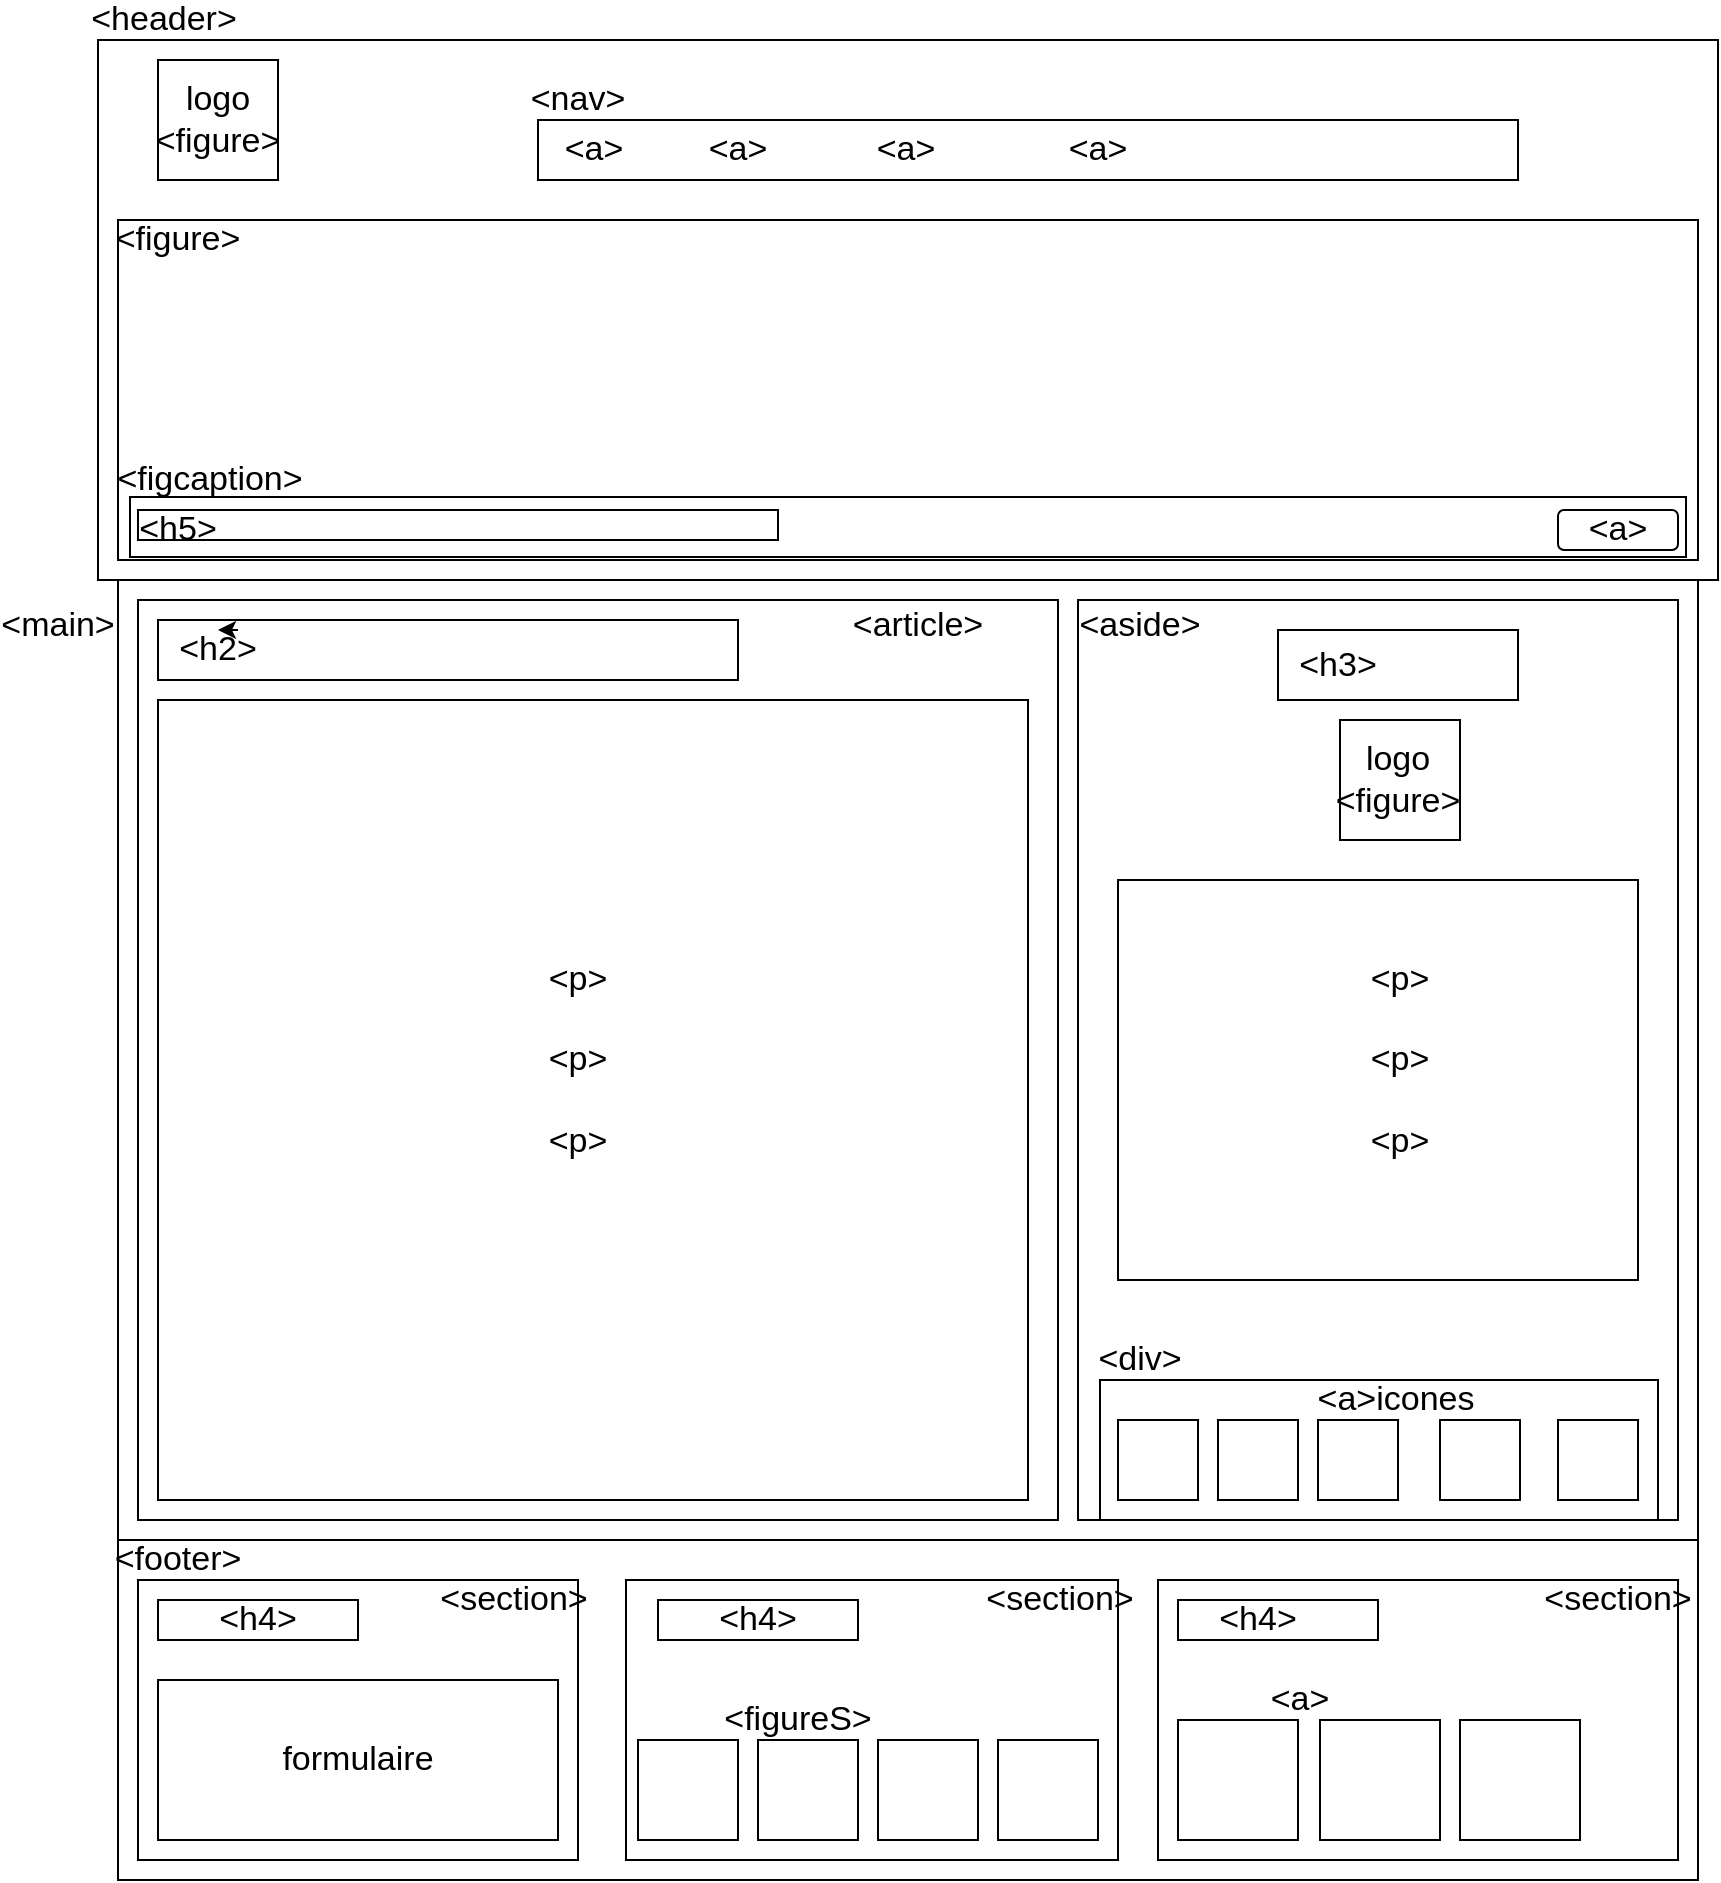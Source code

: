 <mxfile version="14.2.9" type="device"><diagram id="ShRCMU57f60b9tJ7mb_F" name="Page-1"><mxGraphModel dx="1723" dy="979" grid="1" gridSize="10" guides="1" tooltips="1" connect="1" arrows="1" fold="1" page="1" pageScale="1" pageWidth="827" pageHeight="1169" math="0" shadow="0"><root><mxCell id="0"/><mxCell id="1" parent="0"/><mxCell id="r5tn5kMmIjQebfBbCM3f-8" value="" style="rounded=0;whiteSpace=wrap;html=1;" vertex="1" parent="1"><mxGeometry x="20" y="300" width="790" height="480" as="geometry"/></mxCell><mxCell id="r5tn5kMmIjQebfBbCM3f-9" value="" style="rounded=0;whiteSpace=wrap;html=1;" vertex="1" parent="1"><mxGeometry x="500" y="310" width="300" height="460" as="geometry"/></mxCell><mxCell id="r5tn5kMmIjQebfBbCM3f-48" value="" style="rounded=0;whiteSpace=wrap;html=1;fontSize=17;" vertex="1" parent="1"><mxGeometry x="511" y="700" width="279" height="70" as="geometry"/></mxCell><mxCell id="r5tn5kMmIjQebfBbCM3f-40" value="" style="whiteSpace=wrap;html=1;aspect=fixed;fontSize=17;" vertex="1" parent="1"><mxGeometry x="631" y="370" width="60" height="60" as="geometry"/></mxCell><mxCell id="r5tn5kMmIjQebfBbCM3f-12" value="" style="rounded=0;whiteSpace=wrap;html=1;" vertex="1" parent="1"><mxGeometry x="30" y="310" width="460" height="460" as="geometry"/></mxCell><mxCell id="r5tn5kMmIjQebfBbCM3f-2" value="" style="rounded=0;whiteSpace=wrap;html=1;" vertex="1" parent="1"><mxGeometry x="10" y="30" width="810" height="270" as="geometry"/></mxCell><mxCell id="r5tn5kMmIjQebfBbCM3f-1" value="" style="whiteSpace=wrap;html=1;aspect=fixed;" vertex="1" parent="1"><mxGeometry x="40" y="40" width="60" height="60" as="geometry"/></mxCell><mxCell id="r5tn5kMmIjQebfBbCM3f-3" value="" style="rounded=0;whiteSpace=wrap;html=1;" vertex="1" parent="1"><mxGeometry x="20" y="120" width="790" height="170" as="geometry"/></mxCell><mxCell id="r5tn5kMmIjQebfBbCM3f-4" value="" style="rounded=0;whiteSpace=wrap;html=1;" vertex="1" parent="1"><mxGeometry x="230" y="70" width="490" height="30" as="geometry"/></mxCell><mxCell id="r5tn5kMmIjQebfBbCM3f-5" value="" style="rounded=0;whiteSpace=wrap;html=1;" vertex="1" parent="1"><mxGeometry x="26" y="258.5" width="778" height="30" as="geometry"/></mxCell><mxCell id="r5tn5kMmIjQebfBbCM3f-6" value="" style="rounded=1;whiteSpace=wrap;html=1;" vertex="1" parent="1"><mxGeometry x="740" y="265" width="60" height="20" as="geometry"/></mxCell><mxCell id="r5tn5kMmIjQebfBbCM3f-7" value="" style="rounded=0;whiteSpace=wrap;html=1;" vertex="1" parent="1"><mxGeometry x="30" y="265" width="320" height="15" as="geometry"/></mxCell><mxCell id="r5tn5kMmIjQebfBbCM3f-10" value="" style="rounded=0;whiteSpace=wrap;html=1;" vertex="1" parent="1"><mxGeometry x="40" y="320" width="290" height="30" as="geometry"/></mxCell><mxCell id="r5tn5kMmIjQebfBbCM3f-11" value="" style="rounded=0;whiteSpace=wrap;html=1;" vertex="1" parent="1"><mxGeometry x="40" y="360" width="435" height="400" as="geometry"/></mxCell><mxCell id="r5tn5kMmIjQebfBbCM3f-13" value="logo&lt;br&gt;&amp;lt;figure&amp;gt;" style="text;html=1;strokeColor=none;fillColor=none;align=center;verticalAlign=middle;whiteSpace=wrap;rounded=0;fontSize=17;" vertex="1" parent="1"><mxGeometry x="50" y="60" width="40" height="20" as="geometry"/></mxCell><mxCell id="r5tn5kMmIjQebfBbCM3f-14" value="&amp;lt;a&amp;gt;" style="text;html=1;strokeColor=none;fillColor=none;align=center;verticalAlign=middle;whiteSpace=wrap;rounded=0;fontSize=17;" vertex="1" parent="1"><mxGeometry x="310" y="75" width="40" height="20" as="geometry"/></mxCell><mxCell id="r5tn5kMmIjQebfBbCM3f-15" value="&amp;lt;a&amp;gt;" style="text;html=1;strokeColor=none;fillColor=none;align=center;verticalAlign=middle;whiteSpace=wrap;rounded=0;fontSize=17;" vertex="1" parent="1"><mxGeometry x="237.5" y="75" width="40" height="20" as="geometry"/></mxCell><mxCell id="r5tn5kMmIjQebfBbCM3f-17" value="&amp;lt;a&amp;gt;" style="text;html=1;strokeColor=none;fillColor=none;align=center;verticalAlign=middle;whiteSpace=wrap;rounded=0;fontSize=17;" vertex="1" parent="1"><mxGeometry x="394" y="75" width="40" height="20" as="geometry"/></mxCell><mxCell id="r5tn5kMmIjQebfBbCM3f-18" value="&amp;lt;a&amp;gt;" style="text;html=1;strokeColor=none;fillColor=none;align=center;verticalAlign=middle;whiteSpace=wrap;rounded=0;fontSize=17;" vertex="1" parent="1"><mxGeometry x="490" y="75" width="40" height="20" as="geometry"/></mxCell><mxCell id="r5tn5kMmIjQebfBbCM3f-19" value="&amp;lt;nav&amp;gt;" style="text;html=1;strokeColor=none;fillColor=none;align=center;verticalAlign=middle;whiteSpace=wrap;rounded=0;fontSize=17;" vertex="1" parent="1"><mxGeometry x="230" y="50" width="40" height="20" as="geometry"/></mxCell><mxCell id="r5tn5kMmIjQebfBbCM3f-21" value="&amp;lt;header&amp;gt;" style="text;html=1;strokeColor=none;fillColor=none;align=center;verticalAlign=middle;whiteSpace=wrap;rounded=0;fontSize=17;" vertex="1" parent="1"><mxGeometry x="23" y="10" width="40" height="20" as="geometry"/></mxCell><mxCell id="r5tn5kMmIjQebfBbCM3f-23" value="&amp;lt;figure&amp;gt;" style="text;html=1;strokeColor=none;fillColor=none;align=center;verticalAlign=middle;whiteSpace=wrap;rounded=0;fontSize=17;" vertex="1" parent="1"><mxGeometry x="30" y="120" width="40" height="20" as="geometry"/></mxCell><mxCell id="r5tn5kMmIjQebfBbCM3f-24" value="&amp;lt;figcaption&amp;gt;" style="text;html=1;strokeColor=none;fillColor=none;align=center;verticalAlign=middle;whiteSpace=wrap;rounded=0;fontSize=17;" vertex="1" parent="1"><mxGeometry x="46" y="240" width="40" height="20" as="geometry"/></mxCell><mxCell id="r5tn5kMmIjQebfBbCM3f-26" value="&amp;lt;h5&amp;gt;" style="text;html=1;strokeColor=none;fillColor=none;align=center;verticalAlign=middle;whiteSpace=wrap;rounded=0;fontSize=17;" vertex="1" parent="1"><mxGeometry x="30" y="265" width="40" height="20" as="geometry"/></mxCell><mxCell id="r5tn5kMmIjQebfBbCM3f-28" value="&amp;lt;a&amp;gt;" style="text;html=1;strokeColor=none;fillColor=none;align=center;verticalAlign=middle;whiteSpace=wrap;rounded=0;fontSize=17;" vertex="1" parent="1"><mxGeometry x="750" y="265" width="40" height="20" as="geometry"/></mxCell><mxCell id="r5tn5kMmIjQebfBbCM3f-29" value="&amp;lt;h2&amp;gt;" style="text;html=1;strokeColor=none;fillColor=none;align=center;verticalAlign=middle;whiteSpace=wrap;rounded=0;fontSize=17;" vertex="1" parent="1"><mxGeometry x="50" y="325" width="40" height="20" as="geometry"/></mxCell><mxCell id="r5tn5kMmIjQebfBbCM3f-30" value="&amp;lt;p&amp;gt;&lt;br&gt;&lt;br&gt;&amp;lt;p&amp;gt;&lt;br&gt;&lt;br&gt;&amp;lt;p&amp;gt;" style="text;html=1;strokeColor=none;fillColor=none;align=center;verticalAlign=middle;whiteSpace=wrap;rounded=0;fontSize=17;" vertex="1" parent="1"><mxGeometry x="230" y="530" width="40" height="20" as="geometry"/></mxCell><mxCell id="r5tn5kMmIjQebfBbCM3f-37" value="" style="rounded=0;whiteSpace=wrap;html=1;fontSize=17;" vertex="1" parent="1"><mxGeometry x="600" y="325" width="120" height="35" as="geometry"/></mxCell><mxCell id="r5tn5kMmIjQebfBbCM3f-39" value="logo&lt;br&gt;&amp;lt;figure&amp;gt;" style="text;html=1;strokeColor=none;fillColor=none;align=center;verticalAlign=middle;whiteSpace=wrap;rounded=0;fontSize=17;" vertex="1" parent="1"><mxGeometry x="640" y="390" width="40" height="20" as="geometry"/></mxCell><mxCell id="r5tn5kMmIjQebfBbCM3f-41" value="" style="rounded=0;whiteSpace=wrap;html=1;fontSize=17;" vertex="1" parent="1"><mxGeometry x="520" y="450" width="260" height="200" as="geometry"/></mxCell><mxCell id="r5tn5kMmIjQebfBbCM3f-42" value="&amp;lt;p&amp;gt;&lt;br&gt;&lt;br&gt;&amp;lt;p&amp;gt;&lt;br&gt;&lt;br&gt;&amp;lt;p&amp;gt;" style="text;html=1;strokeColor=none;fillColor=none;align=center;verticalAlign=middle;whiteSpace=wrap;rounded=0;fontSize=17;" vertex="1" parent="1"><mxGeometry x="641" y="530" width="40" height="20" as="geometry"/></mxCell><mxCell id="r5tn5kMmIjQebfBbCM3f-43" value="" style="whiteSpace=wrap;html=1;aspect=fixed;fontSize=17;" vertex="1" parent="1"><mxGeometry x="520" y="720" width="40" height="40" as="geometry"/></mxCell><mxCell id="r5tn5kMmIjQebfBbCM3f-44" value="" style="whiteSpace=wrap;html=1;aspect=fixed;fontSize=17;" vertex="1" parent="1"><mxGeometry x="570" y="720" width="40" height="40" as="geometry"/></mxCell><mxCell id="r5tn5kMmIjQebfBbCM3f-45" value="" style="whiteSpace=wrap;html=1;aspect=fixed;fontSize=17;" vertex="1" parent="1"><mxGeometry x="620" y="720" width="40" height="40" as="geometry"/></mxCell><mxCell id="r5tn5kMmIjQebfBbCM3f-46" value="" style="whiteSpace=wrap;html=1;aspect=fixed;fontSize=17;" vertex="1" parent="1"><mxGeometry x="681" y="720" width="40" height="40" as="geometry"/></mxCell><mxCell id="r5tn5kMmIjQebfBbCM3f-47" value="" style="whiteSpace=wrap;html=1;aspect=fixed;fontSize=17;" vertex="1" parent="1"><mxGeometry x="740" y="720" width="40" height="40" as="geometry"/></mxCell><mxCell id="r5tn5kMmIjQebfBbCM3f-49" value="&amp;lt;h3&amp;gt;" style="text;html=1;strokeColor=none;fillColor=none;align=center;verticalAlign=middle;whiteSpace=wrap;rounded=0;fontSize=17;" vertex="1" parent="1"><mxGeometry x="610" y="332.5" width="40" height="20" as="geometry"/></mxCell><mxCell id="r5tn5kMmIjQebfBbCM3f-50" style="edgeStyle=orthogonalEdgeStyle;rounded=0;orthogonalLoop=1;jettySize=auto;html=1;exitX=0.75;exitY=0;exitDx=0;exitDy=0;entryX=0.5;entryY=0;entryDx=0;entryDy=0;fontSize=17;" edge="1" parent="1" source="r5tn5kMmIjQebfBbCM3f-29" target="r5tn5kMmIjQebfBbCM3f-29"><mxGeometry relative="1" as="geometry"/></mxCell><mxCell id="r5tn5kMmIjQebfBbCM3f-51" value="&amp;lt;div&amp;gt;" style="text;html=1;strokeColor=none;fillColor=none;align=center;verticalAlign=middle;whiteSpace=wrap;rounded=0;fontSize=17;" vertex="1" parent="1"><mxGeometry x="511" y="680" width="40" height="20" as="geometry"/></mxCell><mxCell id="r5tn5kMmIjQebfBbCM3f-52" value="&amp;lt;a&amp;gt;icones" style="text;html=1;strokeColor=none;fillColor=none;align=center;verticalAlign=middle;whiteSpace=wrap;rounded=0;fontSize=17;" vertex="1" parent="1"><mxGeometry x="639" y="700" width="40" height="20" as="geometry"/></mxCell><mxCell id="r5tn5kMmIjQebfBbCM3f-54" value="&amp;lt;article&amp;gt;" style="text;html=1;strokeColor=none;fillColor=none;align=center;verticalAlign=middle;whiteSpace=wrap;rounded=0;fontSize=17;" vertex="1" parent="1"><mxGeometry x="400" y="312.5" width="40" height="20" as="geometry"/></mxCell><mxCell id="r5tn5kMmIjQebfBbCM3f-56" value="&amp;lt;aside&amp;gt;" style="text;html=1;strokeColor=none;fillColor=none;align=center;verticalAlign=middle;whiteSpace=wrap;rounded=0;fontSize=17;" vertex="1" parent="1"><mxGeometry x="511" y="312.5" width="40" height="20" as="geometry"/></mxCell><mxCell id="r5tn5kMmIjQebfBbCM3f-57" value="" style="rounded=0;whiteSpace=wrap;html=1;fontSize=17;" vertex="1" parent="1"><mxGeometry x="20" y="780" width="790" height="170" as="geometry"/></mxCell><mxCell id="r5tn5kMmIjQebfBbCM3f-58" value="&amp;lt;footer&amp;gt;" style="text;html=1;strokeColor=none;fillColor=none;align=center;verticalAlign=middle;whiteSpace=wrap;rounded=0;fontSize=17;" vertex="1" parent="1"><mxGeometry x="30" y="780" width="40" height="20" as="geometry"/></mxCell><mxCell id="r5tn5kMmIjQebfBbCM3f-60" value="" style="rounded=0;whiteSpace=wrap;html=1;fontSize=17;" vertex="1" parent="1"><mxGeometry x="30" y="800" width="220" height="140" as="geometry"/></mxCell><mxCell id="r5tn5kMmIjQebfBbCM3f-61" value="" style="rounded=0;whiteSpace=wrap;html=1;fontSize=17;" vertex="1" parent="1"><mxGeometry x="274" y="800" width="246" height="140" as="geometry"/></mxCell><mxCell id="r5tn5kMmIjQebfBbCM3f-62" value="" style="rounded=0;whiteSpace=wrap;html=1;fontSize=17;" vertex="1" parent="1"><mxGeometry x="540" y="800" width="260" height="140" as="geometry"/></mxCell><mxCell id="r5tn5kMmIjQebfBbCM3f-63" value="&amp;lt;section&amp;gt;" style="text;html=1;strokeColor=none;fillColor=none;align=center;verticalAlign=middle;whiteSpace=wrap;rounded=0;fontSize=17;" vertex="1" parent="1"><mxGeometry x="471" y="800" width="40" height="20" as="geometry"/></mxCell><mxCell id="r5tn5kMmIjQebfBbCM3f-64" value="&amp;lt;section&amp;gt;" style="text;html=1;strokeColor=none;fillColor=none;align=center;verticalAlign=middle;whiteSpace=wrap;rounded=0;fontSize=17;" vertex="1" parent="1"><mxGeometry x="750" y="800" width="40" height="20" as="geometry"/></mxCell><mxCell id="r5tn5kMmIjQebfBbCM3f-65" value="&amp;lt;section&amp;gt;" style="text;html=1;strokeColor=none;fillColor=none;align=center;verticalAlign=middle;whiteSpace=wrap;rounded=0;fontSize=17;" vertex="1" parent="1"><mxGeometry x="197.5" y="800" width="40" height="20" as="geometry"/></mxCell><mxCell id="r5tn5kMmIjQebfBbCM3f-68" value="" style="rounded=0;whiteSpace=wrap;html=1;fontSize=17;" vertex="1" parent="1"><mxGeometry x="40" y="810" width="100" height="20" as="geometry"/></mxCell><mxCell id="r5tn5kMmIjQebfBbCM3f-69" value="" style="rounded=0;whiteSpace=wrap;html=1;fontSize=17;" vertex="1" parent="1"><mxGeometry x="290" y="810" width="100" height="20" as="geometry"/></mxCell><mxCell id="r5tn5kMmIjQebfBbCM3f-70" value="" style="rounded=0;whiteSpace=wrap;html=1;fontSize=17;" vertex="1" parent="1"><mxGeometry x="550" y="810" width="100" height="20" as="geometry"/></mxCell><mxCell id="r5tn5kMmIjQebfBbCM3f-71" value="&amp;lt;h4&amp;gt;" style="text;html=1;strokeColor=none;fillColor=none;align=center;verticalAlign=middle;whiteSpace=wrap;rounded=0;fontSize=17;" vertex="1" parent="1"><mxGeometry x="70" y="810" width="40" height="20" as="geometry"/></mxCell><mxCell id="r5tn5kMmIjQebfBbCM3f-72" value="&amp;lt;h4&amp;gt;" style="text;html=1;strokeColor=none;fillColor=none;align=center;verticalAlign=middle;whiteSpace=wrap;rounded=0;fontSize=17;" vertex="1" parent="1"><mxGeometry x="320" y="810" width="40" height="20" as="geometry"/></mxCell><mxCell id="r5tn5kMmIjQebfBbCM3f-73" value="&amp;lt;h4&amp;gt;" style="text;html=1;strokeColor=none;fillColor=none;align=center;verticalAlign=middle;whiteSpace=wrap;rounded=0;fontSize=17;" vertex="1" parent="1"><mxGeometry x="570" y="810" width="40" height="20" as="geometry"/></mxCell><mxCell id="r5tn5kMmIjQebfBbCM3f-75" value="" style="rounded=0;whiteSpace=wrap;html=1;fontSize=17;" vertex="1" parent="1"><mxGeometry x="40" y="850" width="200" height="80" as="geometry"/></mxCell><mxCell id="r5tn5kMmIjQebfBbCM3f-76" value="formulaire" style="text;html=1;strokeColor=none;fillColor=none;align=center;verticalAlign=middle;whiteSpace=wrap;rounded=0;fontSize=17;" vertex="1" parent="1"><mxGeometry x="120" y="880" width="40" height="20" as="geometry"/></mxCell><mxCell id="r5tn5kMmIjQebfBbCM3f-77" value="" style="whiteSpace=wrap;html=1;aspect=fixed;fontSize=17;" vertex="1" parent="1"><mxGeometry x="280" y="880" width="50" height="50" as="geometry"/></mxCell><mxCell id="r5tn5kMmIjQebfBbCM3f-78" value="" style="whiteSpace=wrap;html=1;aspect=fixed;fontSize=17;" vertex="1" parent="1"><mxGeometry x="340" y="880" width="50" height="50" as="geometry"/></mxCell><mxCell id="r5tn5kMmIjQebfBbCM3f-79" value="" style="whiteSpace=wrap;html=1;aspect=fixed;fontSize=17;" vertex="1" parent="1"><mxGeometry x="400" y="880" width="50" height="50" as="geometry"/></mxCell><mxCell id="r5tn5kMmIjQebfBbCM3f-80" value="" style="whiteSpace=wrap;html=1;aspect=fixed;fontSize=17;" vertex="1" parent="1"><mxGeometry x="460" y="880" width="50" height="50" as="geometry"/></mxCell><mxCell id="r5tn5kMmIjQebfBbCM3f-81" value="" style="whiteSpace=wrap;html=1;aspect=fixed;fontSize=17;" vertex="1" parent="1"><mxGeometry x="550" y="870" width="60" height="60" as="geometry"/></mxCell><mxCell id="r5tn5kMmIjQebfBbCM3f-82" value="" style="whiteSpace=wrap;html=1;aspect=fixed;fontSize=17;" vertex="1" parent="1"><mxGeometry x="621" y="870" width="60" height="60" as="geometry"/></mxCell><mxCell id="r5tn5kMmIjQebfBbCM3f-83" value="" style="whiteSpace=wrap;html=1;aspect=fixed;fontSize=17;" vertex="1" parent="1"><mxGeometry x="691" y="870" width="60" height="60" as="geometry"/></mxCell><mxCell id="r5tn5kMmIjQebfBbCM3f-84" value="&amp;lt;figureS&amp;gt;" style="text;html=1;strokeColor=none;fillColor=none;align=center;verticalAlign=middle;whiteSpace=wrap;rounded=0;fontSize=17;" vertex="1" parent="1"><mxGeometry x="340" y="860" width="40" height="20" as="geometry"/></mxCell><mxCell id="r5tn5kMmIjQebfBbCM3f-85" value="&amp;lt;a&amp;gt;" style="text;html=1;strokeColor=none;fillColor=none;align=center;verticalAlign=middle;whiteSpace=wrap;rounded=0;fontSize=17;" vertex="1" parent="1"><mxGeometry x="591" y="850" width="40" height="20" as="geometry"/></mxCell><mxCell id="r5tn5kMmIjQebfBbCM3f-86" value="&amp;lt;main&amp;gt;" style="text;html=1;strokeColor=none;fillColor=none;align=center;verticalAlign=middle;whiteSpace=wrap;rounded=0;fontSize=17;" vertex="1" parent="1"><mxGeometry x="-30" y="312.5" width="40" height="20" as="geometry"/></mxCell></root></mxGraphModel></diagram></mxfile>